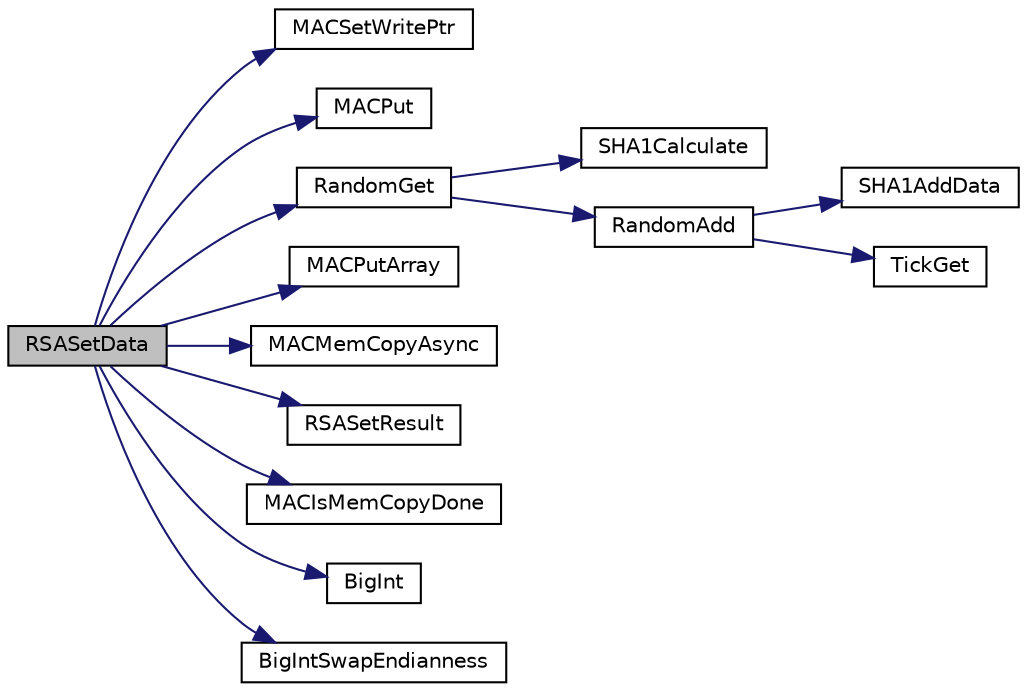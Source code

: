 digraph "RSASetData"
{
  edge [fontname="Helvetica",fontsize="10",labelfontname="Helvetica",labelfontsize="10"];
  node [fontname="Helvetica",fontsize="10",shape=record];
  rankdir="LR";
  Node1 [label="RSASetData",height=0.2,width=0.4,color="black", fillcolor="grey75", style="filled", fontcolor="black"];
  Node1 -> Node2 [color="midnightblue",fontsize="10",style="solid",fontname="Helvetica"];
  Node2 [label="MACSetWritePtr",height=0.2,width=0.4,color="black", fillcolor="white", style="filled",URL="$_e_n_c_x24_j600_8c.html#a76abcd85736be75ac9dee35b573bb90d"];
  Node1 -> Node3 [color="midnightblue",fontsize="10",style="solid",fontname="Helvetica"];
  Node3 [label="MACPut",height=0.2,width=0.4,color="black", fillcolor="white", style="filled",URL="$_e_n_c_x24_j600_8c.html#a9a1910d847af55acbfd90ef175be44b9"];
  Node1 -> Node4 [color="midnightblue",fontsize="10",style="solid",fontname="Helvetica"];
  Node4 [label="RandomGet",height=0.2,width=0.4,color="black", fillcolor="white", style="filled",URL="$_random_8h.html#aa0017637d8626bf22aa5b24f10e2c300"];
  Node4 -> Node5 [color="midnightblue",fontsize="10",style="solid",fontname="Helvetica"];
  Node5 [label="SHA1Calculate",height=0.2,width=0.4,color="black", fillcolor="white", style="filled",URL="$_hashes_8h.html#a41b58c0665852fc24c04ac85772444d7"];
  Node4 -> Node6 [color="midnightblue",fontsize="10",style="solid",fontname="Helvetica"];
  Node6 [label="RandomAdd",height=0.2,width=0.4,color="black", fillcolor="white", style="filled",URL="$_random_8c.html#a833d3622a77155914967c59975cebbfe"];
  Node6 -> Node7 [color="midnightblue",fontsize="10",style="solid",fontname="Helvetica"];
  Node7 [label="SHA1AddData",height=0.2,width=0.4,color="black", fillcolor="white", style="filled",URL="$_hashes_8h.html#a4f86590ad03b2f8206e9350a94d68f9e"];
  Node6 -> Node8 [color="midnightblue",fontsize="10",style="solid",fontname="Helvetica"];
  Node8 [label="TickGet",height=0.2,width=0.4,color="black", fillcolor="white", style="filled",URL="$_tick_8h.html#a035d1d3f8afdca7abedf588ee1b20af0"];
  Node1 -> Node9 [color="midnightblue",fontsize="10",style="solid",fontname="Helvetica"];
  Node9 [label="MACPutArray",height=0.2,width=0.4,color="black", fillcolor="white", style="filled",URL="$_e_n_c_x24_j600_8c.html#a87a779bb5e5f2c7ffc444f52d696efa2"];
  Node1 -> Node10 [color="midnightblue",fontsize="10",style="solid",fontname="Helvetica"];
  Node10 [label="MACMemCopyAsync",height=0.2,width=0.4,color="black", fillcolor="white", style="filled",URL="$_e_n_c_x24_j600_8c.html#a4442711ab4c3d47ffc913476630330e2"];
  Node1 -> Node11 [color="midnightblue",fontsize="10",style="solid",fontname="Helvetica"];
  Node11 [label="RSASetResult",height=0.2,width=0.4,color="black", fillcolor="white", style="filled",URL="$_e_n_c_x24_j600_8c.html#a09ffe2f0e561a34c380c2110ee081a40"];
  Node1 -> Node12 [color="midnightblue",fontsize="10",style="solid",fontname="Helvetica"];
  Node12 [label="MACIsMemCopyDone",height=0.2,width=0.4,color="black", fillcolor="white", style="filled",URL="$_e_n_c_x24_j600_8c.html#a72d4a1a3347c7316acbae4d96ba44f63"];
  Node1 -> Node13 [color="midnightblue",fontsize="10",style="solid",fontname="Helvetica"];
  Node13 [label="BigInt",height=0.2,width=0.4,color="black", fillcolor="white", style="filled",URL="$_big_int_8h.html#a1762b125e18a1ae28665dde588c8c826"];
  Node1 -> Node14 [color="midnightblue",fontsize="10",style="solid",fontname="Helvetica"];
  Node14 [label="BigIntSwapEndianness",height=0.2,width=0.4,color="black", fillcolor="white", style="filled",URL="$_big_int_8h.html#aa8c6d29b197ebb0ca71b68fce0a6dce3"];
}
